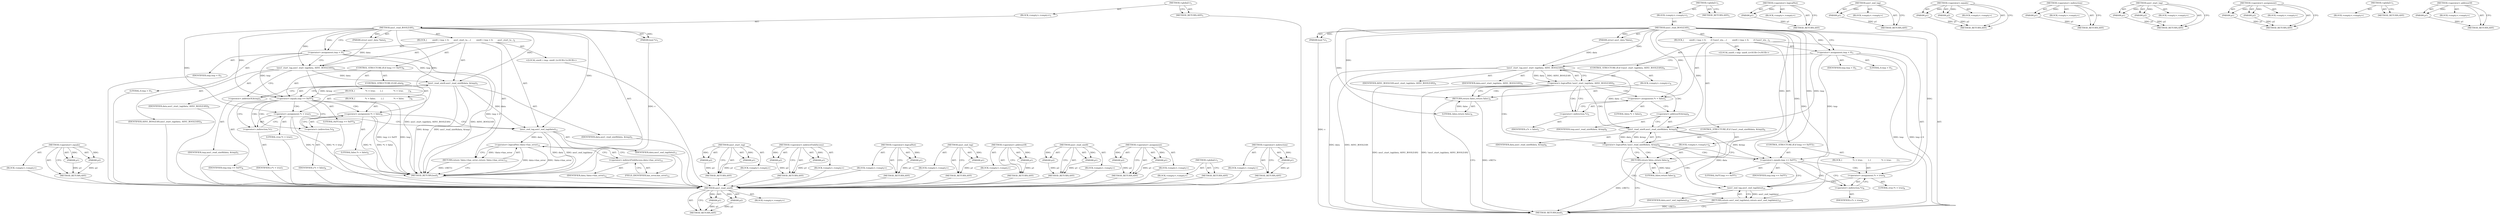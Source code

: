 digraph "&lt;operator&gt;.addressOf" {
vulnerable_89 [label=<(METHOD,&lt;operator&gt;.equals)>];
vulnerable_90 [label=<(PARAM,p1)>];
vulnerable_91 [label=<(PARAM,p2)>];
vulnerable_92 [label=<(BLOCK,&lt;empty&gt;,&lt;empty&gt;)>];
vulnerable_93 [label=<(METHOD_RETURN,ANY)>];
vulnerable_6 [label=<(METHOD,&lt;global&gt;)<SUB>1</SUB>>];
vulnerable_7 [label=<(BLOCK,&lt;empty&gt;,&lt;empty&gt;)<SUB>1</SUB>>];
vulnerable_8 [label=<(METHOD,asn1_read_BOOLEAN)<SUB>1</SUB>>];
vulnerable_9 [label=<(PARAM,struct asn1_data *data)<SUB>1</SUB>>];
vulnerable_10 [label=<(PARAM,bool *v)<SUB>1</SUB>>];
vulnerable_11 [label=<(BLOCK,{
        uint8_t tmp = 0;
       asn1_start_ta...,{
        uint8_t tmp = 0;
       asn1_start_ta...)<SUB>2</SUB>>];
vulnerable_12 [label="<(LOCAL,uint8_t tmp: uint8_t)<SUB>3</SUB>>"];
vulnerable_13 [label=<(&lt;operator&gt;.assignment,tmp = 0)<SUB>3</SUB>>];
vulnerable_14 [label=<(IDENTIFIER,tmp,tmp = 0)<SUB>3</SUB>>];
vulnerable_15 [label=<(LITERAL,0,tmp = 0)<SUB>3</SUB>>];
vulnerable_16 [label=<(asn1_start_tag,asn1_start_tag(data, ASN1_BOOLEAN))<SUB>4</SUB>>];
vulnerable_17 [label=<(IDENTIFIER,data,asn1_start_tag(data, ASN1_BOOLEAN))<SUB>4</SUB>>];
vulnerable_18 [label=<(IDENTIFIER,ASN1_BOOLEAN,asn1_start_tag(data, ASN1_BOOLEAN))<SUB>4</SUB>>];
vulnerable_19 [label=<(asn1_read_uint8,asn1_read_uint8(data, &amp;tmp))<SUB>5</SUB>>];
vulnerable_20 [label=<(IDENTIFIER,data,asn1_read_uint8(data, &amp;tmp))<SUB>5</SUB>>];
vulnerable_21 [label=<(&lt;operator&gt;.addressOf,&amp;tmp)<SUB>5</SUB>>];
vulnerable_22 [label=<(IDENTIFIER,tmp,asn1_read_uint8(data, &amp;tmp))<SUB>5</SUB>>];
vulnerable_23 [label=<(CONTROL_STRUCTURE,IF,if (tmp == 0xFF))<SUB>6</SUB>>];
vulnerable_24 [label=<(&lt;operator&gt;.equals,tmp == 0xFF)<SUB>6</SUB>>];
vulnerable_25 [label=<(IDENTIFIER,tmp,tmp == 0xFF)<SUB>6</SUB>>];
vulnerable_26 [label=<(LITERAL,0xFF,tmp == 0xFF)<SUB>6</SUB>>];
vulnerable_27 [label=<(BLOCK,{
                *v = true;
       },{
                *v = true;
       })<SUB>6</SUB>>];
vulnerable_28 [label=<(&lt;operator&gt;.assignment,*v = true)<SUB>7</SUB>>];
vulnerable_29 [label=<(&lt;operator&gt;.indirection,*v)<SUB>7</SUB>>];
vulnerable_30 [label=<(IDENTIFIER,v,*v = true)<SUB>7</SUB>>];
vulnerable_31 [label=<(LITERAL,true,*v = true)<SUB>7</SUB>>];
vulnerable_32 [label=<(CONTROL_STRUCTURE,ELSE,else)<SUB>8</SUB>>];
vulnerable_33 [label=<(BLOCK,{
               *v = false;
        },{
               *v = false;
        })<SUB>8</SUB>>];
vulnerable_34 [label=<(&lt;operator&gt;.assignment,*v = false)<SUB>9</SUB>>];
vulnerable_35 [label=<(&lt;operator&gt;.indirection,*v)<SUB>9</SUB>>];
vulnerable_36 [label=<(IDENTIFIER,v,*v = false)<SUB>9</SUB>>];
vulnerable_37 [label=<(LITERAL,false,*v = false)<SUB>9</SUB>>];
vulnerable_38 [label=<(asn1_end_tag,asn1_end_tag(data))<SUB>11</SUB>>];
vulnerable_39 [label=<(IDENTIFIER,data,asn1_end_tag(data))<SUB>11</SUB>>];
vulnerable_40 [label=<(RETURN,return !data-&gt;has_error;,return !data-&gt;has_error;)<SUB>12</SUB>>];
vulnerable_41 [label=<(&lt;operator&gt;.logicalNot,!data-&gt;has_error)<SUB>12</SUB>>];
vulnerable_42 [label=<(&lt;operator&gt;.indirectFieldAccess,data-&gt;has_error)<SUB>12</SUB>>];
vulnerable_43 [label=<(IDENTIFIER,data,!data-&gt;has_error)<SUB>12</SUB>>];
vulnerable_44 [label=<(FIELD_IDENTIFIER,has_error,has_error)<SUB>12</SUB>>];
vulnerable_45 [label=<(METHOD_RETURN,bool)<SUB>1</SUB>>];
vulnerable_47 [label=<(METHOD_RETURN,ANY)<SUB>1</SUB>>];
vulnerable_75 [label=<(METHOD,asn1_start_tag)>];
vulnerable_76 [label=<(PARAM,p1)>];
vulnerable_77 [label=<(PARAM,p2)>];
vulnerable_78 [label=<(BLOCK,&lt;empty&gt;,&lt;empty&gt;)>];
vulnerable_79 [label=<(METHOD_RETURN,ANY)>];
vulnerable_106 [label=<(METHOD,&lt;operator&gt;.indirectFieldAccess)>];
vulnerable_107 [label=<(PARAM,p1)>];
vulnerable_108 [label=<(PARAM,p2)>];
vulnerable_109 [label=<(BLOCK,&lt;empty&gt;,&lt;empty&gt;)>];
vulnerable_110 [label=<(METHOD_RETURN,ANY)>];
vulnerable_102 [label=<(METHOD,&lt;operator&gt;.logicalNot)>];
vulnerable_103 [label=<(PARAM,p1)>];
vulnerable_104 [label=<(BLOCK,&lt;empty&gt;,&lt;empty&gt;)>];
vulnerable_105 [label=<(METHOD_RETURN,ANY)>];
vulnerable_98 [label=<(METHOD,asn1_end_tag)>];
vulnerable_99 [label=<(PARAM,p1)>];
vulnerable_100 [label=<(BLOCK,&lt;empty&gt;,&lt;empty&gt;)>];
vulnerable_101 [label=<(METHOD_RETURN,ANY)>];
vulnerable_85 [label=<(METHOD,&lt;operator&gt;.addressOf)>];
vulnerable_86 [label=<(PARAM,p1)>];
vulnerable_87 [label=<(BLOCK,&lt;empty&gt;,&lt;empty&gt;)>];
vulnerable_88 [label=<(METHOD_RETURN,ANY)>];
vulnerable_80 [label=<(METHOD,asn1_read_uint8)>];
vulnerable_81 [label=<(PARAM,p1)>];
vulnerable_82 [label=<(PARAM,p2)>];
vulnerable_83 [label=<(BLOCK,&lt;empty&gt;,&lt;empty&gt;)>];
vulnerable_84 [label=<(METHOD_RETURN,ANY)>];
vulnerable_70 [label=<(METHOD,&lt;operator&gt;.assignment)>];
vulnerable_71 [label=<(PARAM,p1)>];
vulnerable_72 [label=<(PARAM,p2)>];
vulnerable_73 [label=<(BLOCK,&lt;empty&gt;,&lt;empty&gt;)>];
vulnerable_74 [label=<(METHOD_RETURN,ANY)>];
vulnerable_64 [label=<(METHOD,&lt;global&gt;)<SUB>1</SUB>>];
vulnerable_65 [label=<(BLOCK,&lt;empty&gt;,&lt;empty&gt;)>];
vulnerable_66 [label=<(METHOD_RETURN,ANY)>];
vulnerable_94 [label=<(METHOD,&lt;operator&gt;.indirection)>];
vulnerable_95 [label=<(PARAM,p1)>];
vulnerable_96 [label=<(BLOCK,&lt;empty&gt;,&lt;empty&gt;)>];
vulnerable_97 [label=<(METHOD_RETURN,ANY)>];
fixed_92 [label=<(METHOD,asn1_read_uint8)>];
fixed_93 [label=<(PARAM,p1)>];
fixed_94 [label=<(PARAM,p2)>];
fixed_95 [label=<(BLOCK,&lt;empty&gt;,&lt;empty&gt;)>];
fixed_96 [label=<(METHOD_RETURN,ANY)>];
fixed_6 [label=<(METHOD,&lt;global&gt;)<SUB>1</SUB>>];
fixed_7 [label=<(BLOCK,&lt;empty&gt;,&lt;empty&gt;)<SUB>1</SUB>>];
fixed_8 [label=<(METHOD,asn1_read_BOOLEAN)<SUB>1</SUB>>];
fixed_9 [label=<(PARAM,struct asn1_data *data)<SUB>1</SUB>>];
fixed_10 [label=<(PARAM,bool *v)<SUB>1</SUB>>];
fixed_11 [label=<(BLOCK,{
        uint8_t tmp = 0;
       if (!asn1_sta...,{
        uint8_t tmp = 0;
       if (!asn1_sta...)<SUB>2</SUB>>];
fixed_12 [label="<(LOCAL,uint8_t tmp: uint8_t)<SUB>3</SUB>>"];
fixed_13 [label=<(&lt;operator&gt;.assignment,tmp = 0)<SUB>3</SUB>>];
fixed_14 [label=<(IDENTIFIER,tmp,tmp = 0)<SUB>3</SUB>>];
fixed_15 [label=<(LITERAL,0,tmp = 0)<SUB>3</SUB>>];
fixed_16 [label=<(CONTROL_STRUCTURE,IF,if (!asn1_start_tag(data, ASN1_BOOLEAN)))<SUB>4</SUB>>];
fixed_17 [label=<(&lt;operator&gt;.logicalNot,!asn1_start_tag(data, ASN1_BOOLEAN))<SUB>4</SUB>>];
fixed_18 [label=<(asn1_start_tag,asn1_start_tag(data, ASN1_BOOLEAN))<SUB>4</SUB>>];
fixed_19 [label=<(IDENTIFIER,data,asn1_start_tag(data, ASN1_BOOLEAN))<SUB>4</SUB>>];
fixed_20 [label=<(IDENTIFIER,ASN1_BOOLEAN,asn1_start_tag(data, ASN1_BOOLEAN))<SUB>4</SUB>>];
fixed_21 [label=<(BLOCK,&lt;empty&gt;,&lt;empty&gt;)<SUB>4</SUB>>];
fixed_22 [label=<(RETURN,return false;,return false;)<SUB>4</SUB>>];
fixed_23 [label=<(LITERAL,false,return false;)<SUB>4</SUB>>];
fixed_24 [label=<(&lt;operator&gt;.assignment,*v = false)<SUB>5</SUB>>];
fixed_25 [label=<(&lt;operator&gt;.indirection,*v)<SUB>5</SUB>>];
fixed_26 [label=<(IDENTIFIER,v,*v = false)<SUB>5</SUB>>];
fixed_27 [label=<(LITERAL,false,*v = false)<SUB>5</SUB>>];
fixed_28 [label=<(CONTROL_STRUCTURE,IF,if (!asn1_read_uint8(data, &amp;tmp)))<SUB>6</SUB>>];
fixed_29 [label=<(&lt;operator&gt;.logicalNot,!asn1_read_uint8(data, &amp;tmp))<SUB>6</SUB>>];
fixed_30 [label=<(asn1_read_uint8,asn1_read_uint8(data, &amp;tmp))<SUB>6</SUB>>];
fixed_31 [label=<(IDENTIFIER,data,asn1_read_uint8(data, &amp;tmp))<SUB>6</SUB>>];
fixed_32 [label=<(&lt;operator&gt;.addressOf,&amp;tmp)<SUB>6</SUB>>];
fixed_33 [label=<(IDENTIFIER,tmp,asn1_read_uint8(data, &amp;tmp))<SUB>6</SUB>>];
fixed_34 [label=<(BLOCK,&lt;empty&gt;,&lt;empty&gt;)<SUB>6</SUB>>];
fixed_35 [label=<(RETURN,return false;,return false;)<SUB>6</SUB>>];
fixed_36 [label=<(LITERAL,false,return false;)<SUB>6</SUB>>];
fixed_37 [label=<(CONTROL_STRUCTURE,IF,if (tmp == 0xFF))<SUB>7</SUB>>];
fixed_38 [label=<(&lt;operator&gt;.equals,tmp == 0xFF)<SUB>7</SUB>>];
fixed_39 [label=<(IDENTIFIER,tmp,tmp == 0xFF)<SUB>7</SUB>>];
fixed_40 [label=<(LITERAL,0xFF,tmp == 0xFF)<SUB>7</SUB>>];
fixed_41 [label=<(BLOCK,{
                *v = true;
        },{
                *v = true;
        })<SUB>7</SUB>>];
fixed_42 [label=<(&lt;operator&gt;.assignment,*v = true)<SUB>8</SUB>>];
fixed_43 [label=<(&lt;operator&gt;.indirection,*v)<SUB>8</SUB>>];
fixed_44 [label=<(IDENTIFIER,v,*v = true)<SUB>8</SUB>>];
fixed_45 [label=<(LITERAL,true,*v = true)<SUB>8</SUB>>];
fixed_46 [label=<(RETURN,return asn1_end_tag(data);,return asn1_end_tag(data);)<SUB>10</SUB>>];
fixed_47 [label=<(asn1_end_tag,asn1_end_tag(data))<SUB>10</SUB>>];
fixed_48 [label=<(IDENTIFIER,data,asn1_end_tag(data))<SUB>10</SUB>>];
fixed_49 [label=<(METHOD_RETURN,bool)<SUB>1</SUB>>];
fixed_51 [label=<(METHOD_RETURN,ANY)<SUB>1</SUB>>];
fixed_79 [label=<(METHOD,&lt;operator&gt;.logicalNot)>];
fixed_80 [label=<(PARAM,p1)>];
fixed_81 [label=<(BLOCK,&lt;empty&gt;,&lt;empty&gt;)>];
fixed_82 [label=<(METHOD_RETURN,ANY)>];
fixed_106 [label=<(METHOD,asn1_end_tag)>];
fixed_107 [label=<(PARAM,p1)>];
fixed_108 [label=<(BLOCK,&lt;empty&gt;,&lt;empty&gt;)>];
fixed_109 [label=<(METHOD_RETURN,ANY)>];
fixed_101 [label=<(METHOD,&lt;operator&gt;.equals)>];
fixed_102 [label=<(PARAM,p1)>];
fixed_103 [label=<(PARAM,p2)>];
fixed_104 [label=<(BLOCK,&lt;empty&gt;,&lt;empty&gt;)>];
fixed_105 [label=<(METHOD_RETURN,ANY)>];
fixed_88 [label=<(METHOD,&lt;operator&gt;.indirection)>];
fixed_89 [label=<(PARAM,p1)>];
fixed_90 [label=<(BLOCK,&lt;empty&gt;,&lt;empty&gt;)>];
fixed_91 [label=<(METHOD_RETURN,ANY)>];
fixed_83 [label=<(METHOD,asn1_start_tag)>];
fixed_84 [label=<(PARAM,p1)>];
fixed_85 [label=<(PARAM,p2)>];
fixed_86 [label=<(BLOCK,&lt;empty&gt;,&lt;empty&gt;)>];
fixed_87 [label=<(METHOD_RETURN,ANY)>];
fixed_74 [label=<(METHOD,&lt;operator&gt;.assignment)>];
fixed_75 [label=<(PARAM,p1)>];
fixed_76 [label=<(PARAM,p2)>];
fixed_77 [label=<(BLOCK,&lt;empty&gt;,&lt;empty&gt;)>];
fixed_78 [label=<(METHOD_RETURN,ANY)>];
fixed_68 [label=<(METHOD,&lt;global&gt;)<SUB>1</SUB>>];
fixed_69 [label=<(BLOCK,&lt;empty&gt;,&lt;empty&gt;)>];
fixed_70 [label=<(METHOD_RETURN,ANY)>];
fixed_97 [label=<(METHOD,&lt;operator&gt;.addressOf)>];
fixed_98 [label=<(PARAM,p1)>];
fixed_99 [label=<(BLOCK,&lt;empty&gt;,&lt;empty&gt;)>];
fixed_100 [label=<(METHOD_RETURN,ANY)>];
vulnerable_89 -> vulnerable_90  [key=0, label="AST: "];
vulnerable_89 -> vulnerable_90  [key=1, label="DDG: "];
vulnerable_89 -> vulnerable_92  [key=0, label="AST: "];
vulnerable_89 -> vulnerable_91  [key=0, label="AST: "];
vulnerable_89 -> vulnerable_91  [key=1, label="DDG: "];
vulnerable_89 -> vulnerable_93  [key=0, label="AST: "];
vulnerable_89 -> vulnerable_93  [key=1, label="CFG: "];
vulnerable_90 -> vulnerable_93  [key=0, label="DDG: p1"];
vulnerable_91 -> vulnerable_93  [key=0, label="DDG: p2"];
vulnerable_92 -> fixed_92  [key=0];
vulnerable_93 -> fixed_92  [key=0];
vulnerable_6 -> vulnerable_7  [key=0, label="AST: "];
vulnerable_6 -> vulnerable_47  [key=0, label="AST: "];
vulnerable_6 -> vulnerable_47  [key=1, label="CFG: "];
vulnerable_7 -> vulnerable_8  [key=0, label="AST: "];
vulnerable_8 -> vulnerable_9  [key=0, label="AST: "];
vulnerable_8 -> vulnerable_9  [key=1, label="DDG: "];
vulnerable_8 -> vulnerable_10  [key=0, label="AST: "];
vulnerable_8 -> vulnerable_10  [key=1, label="DDG: "];
vulnerable_8 -> vulnerable_11  [key=0, label="AST: "];
vulnerable_8 -> vulnerable_45  [key=0, label="AST: "];
vulnerable_8 -> vulnerable_13  [key=0, label="CFG: "];
vulnerable_8 -> vulnerable_13  [key=1, label="DDG: "];
vulnerable_8 -> vulnerable_16  [key=0, label="DDG: "];
vulnerable_8 -> vulnerable_19  [key=0, label="DDG: "];
vulnerable_8 -> vulnerable_38  [key=0, label="DDG: "];
vulnerable_8 -> vulnerable_24  [key=0, label="DDG: "];
vulnerable_8 -> vulnerable_28  [key=0, label="DDG: "];
vulnerable_8 -> vulnerable_34  [key=0, label="DDG: "];
vulnerable_9 -> vulnerable_16  [key=0, label="DDG: data"];
vulnerable_10 -> vulnerable_45  [key=0, label="DDG: v"];
vulnerable_11 -> vulnerable_12  [key=0, label="AST: "];
vulnerable_11 -> vulnerable_13  [key=0, label="AST: "];
vulnerable_11 -> vulnerable_16  [key=0, label="AST: "];
vulnerable_11 -> vulnerable_19  [key=0, label="AST: "];
vulnerable_11 -> vulnerable_23  [key=0, label="AST: "];
vulnerable_11 -> vulnerable_38  [key=0, label="AST: "];
vulnerable_11 -> vulnerable_40  [key=0, label="AST: "];
vulnerable_12 -> fixed_92  [key=0];
vulnerable_13 -> vulnerable_14  [key=0, label="AST: "];
vulnerable_13 -> vulnerable_15  [key=0, label="AST: "];
vulnerable_13 -> vulnerable_16  [key=0, label="CFG: "];
vulnerable_13 -> vulnerable_45  [key=0, label="DDG: tmp = 0"];
vulnerable_13 -> vulnerable_19  [key=0, label="DDG: tmp"];
vulnerable_13 -> vulnerable_24  [key=0, label="DDG: tmp"];
vulnerable_14 -> fixed_92  [key=0];
vulnerable_15 -> fixed_92  [key=0];
vulnerable_16 -> vulnerable_17  [key=0, label="AST: "];
vulnerable_16 -> vulnerable_18  [key=0, label="AST: "];
vulnerable_16 -> vulnerable_21  [key=0, label="CFG: "];
vulnerable_16 -> vulnerable_45  [key=0, label="DDG: asn1_start_tag(data, ASN1_BOOLEAN)"];
vulnerable_16 -> vulnerable_45  [key=1, label="DDG: ASN1_BOOLEAN"];
vulnerable_16 -> vulnerable_19  [key=0, label="DDG: data"];
vulnerable_17 -> fixed_92  [key=0];
vulnerable_18 -> fixed_92  [key=0];
vulnerable_19 -> vulnerable_20  [key=0, label="AST: "];
vulnerable_19 -> vulnerable_21  [key=0, label="AST: "];
vulnerable_19 -> vulnerable_24  [key=0, label="CFG: "];
vulnerable_19 -> vulnerable_24  [key=1, label="DDG: &amp;tmp"];
vulnerable_19 -> vulnerable_45  [key=0, label="DDG: &amp;tmp"];
vulnerable_19 -> vulnerable_45  [key=1, label="DDG: asn1_read_uint8(data, &amp;tmp)"];
vulnerable_19 -> vulnerable_38  [key=0, label="DDG: data"];
vulnerable_20 -> fixed_92  [key=0];
vulnerable_21 -> vulnerable_22  [key=0, label="AST: "];
vulnerable_21 -> vulnerable_19  [key=0, label="CFG: "];
vulnerable_22 -> fixed_92  [key=0];
vulnerable_23 -> vulnerable_24  [key=0, label="AST: "];
vulnerable_23 -> vulnerable_27  [key=0, label="AST: "];
vulnerable_23 -> vulnerable_32  [key=0, label="AST: "];
vulnerable_24 -> vulnerable_25  [key=0, label="AST: "];
vulnerable_24 -> vulnerable_26  [key=0, label="AST: "];
vulnerable_24 -> vulnerable_29  [key=0, label="CFG: "];
vulnerable_24 -> vulnerable_29  [key=1, label="CDG: "];
vulnerable_24 -> vulnerable_35  [key=0, label="CFG: "];
vulnerable_24 -> vulnerable_35  [key=1, label="CDG: "];
vulnerable_24 -> vulnerable_45  [key=0, label="DDG: tmp"];
vulnerable_24 -> vulnerable_45  [key=1, label="DDG: tmp == 0xFF"];
vulnerable_24 -> vulnerable_34  [key=0, label="CDG: "];
vulnerable_24 -> vulnerable_28  [key=0, label="CDG: "];
vulnerable_25 -> fixed_92  [key=0];
vulnerable_26 -> fixed_92  [key=0];
vulnerable_27 -> vulnerable_28  [key=0, label="AST: "];
vulnerable_28 -> vulnerable_29  [key=0, label="AST: "];
vulnerable_28 -> vulnerable_31  [key=0, label="AST: "];
vulnerable_28 -> vulnerable_38  [key=0, label="CFG: "];
vulnerable_28 -> vulnerable_45  [key=0, label="DDG: *v"];
vulnerable_28 -> vulnerable_45  [key=1, label="DDG: *v = true"];
vulnerable_29 -> vulnerable_30  [key=0, label="AST: "];
vulnerable_29 -> vulnerable_28  [key=0, label="CFG: "];
vulnerable_30 -> fixed_92  [key=0];
vulnerable_31 -> fixed_92  [key=0];
vulnerable_32 -> vulnerable_33  [key=0, label="AST: "];
vulnerable_33 -> vulnerable_34  [key=0, label="AST: "];
vulnerable_34 -> vulnerable_35  [key=0, label="AST: "];
vulnerable_34 -> vulnerable_37  [key=0, label="AST: "];
vulnerable_34 -> vulnerable_38  [key=0, label="CFG: "];
vulnerable_34 -> vulnerable_45  [key=0, label="DDG: *v"];
vulnerable_34 -> vulnerable_45  [key=1, label="DDG: *v = false"];
vulnerable_35 -> vulnerable_36  [key=0, label="AST: "];
vulnerable_35 -> vulnerable_34  [key=0, label="CFG: "];
vulnerable_36 -> fixed_92  [key=0];
vulnerable_37 -> fixed_92  [key=0];
vulnerable_38 -> vulnerable_39  [key=0, label="AST: "];
vulnerable_38 -> vulnerable_44  [key=0, label="CFG: "];
vulnerable_38 -> vulnerable_45  [key=0, label="DDG: data"];
vulnerable_38 -> vulnerable_45  [key=1, label="DDG: asn1_end_tag(data)"];
vulnerable_38 -> vulnerable_41  [key=0, label="DDG: data"];
vulnerable_39 -> fixed_92  [key=0];
vulnerable_40 -> vulnerable_41  [key=0, label="AST: "];
vulnerable_40 -> vulnerable_45  [key=0, label="CFG: "];
vulnerable_40 -> vulnerable_45  [key=1, label="DDG: &lt;RET&gt;"];
vulnerable_41 -> vulnerable_42  [key=0, label="AST: "];
vulnerable_41 -> vulnerable_40  [key=0, label="CFG: "];
vulnerable_41 -> vulnerable_40  [key=1, label="DDG: !data-&gt;has_error"];
vulnerable_41 -> vulnerable_45  [key=0, label="DDG: data-&gt;has_error"];
vulnerable_41 -> vulnerable_45  [key=1, label="DDG: !data-&gt;has_error"];
vulnerable_42 -> vulnerable_43  [key=0, label="AST: "];
vulnerable_42 -> vulnerable_44  [key=0, label="AST: "];
vulnerable_42 -> vulnerable_41  [key=0, label="CFG: "];
vulnerable_43 -> fixed_92  [key=0];
vulnerable_44 -> vulnerable_42  [key=0, label="CFG: "];
vulnerable_45 -> fixed_92  [key=0];
vulnerable_47 -> fixed_92  [key=0];
vulnerable_75 -> vulnerable_76  [key=0, label="AST: "];
vulnerable_75 -> vulnerable_76  [key=1, label="DDG: "];
vulnerable_75 -> vulnerable_78  [key=0, label="AST: "];
vulnerable_75 -> vulnerable_77  [key=0, label="AST: "];
vulnerable_75 -> vulnerable_77  [key=1, label="DDG: "];
vulnerable_75 -> vulnerable_79  [key=0, label="AST: "];
vulnerable_75 -> vulnerable_79  [key=1, label="CFG: "];
vulnerable_76 -> vulnerable_79  [key=0, label="DDG: p1"];
vulnerable_77 -> vulnerable_79  [key=0, label="DDG: p2"];
vulnerable_78 -> fixed_92  [key=0];
vulnerable_79 -> fixed_92  [key=0];
vulnerable_106 -> vulnerable_107  [key=0, label="AST: "];
vulnerable_106 -> vulnerable_107  [key=1, label="DDG: "];
vulnerable_106 -> vulnerable_109  [key=0, label="AST: "];
vulnerable_106 -> vulnerable_108  [key=0, label="AST: "];
vulnerable_106 -> vulnerable_108  [key=1, label="DDG: "];
vulnerable_106 -> vulnerable_110  [key=0, label="AST: "];
vulnerable_106 -> vulnerable_110  [key=1, label="CFG: "];
vulnerable_107 -> vulnerable_110  [key=0, label="DDG: p1"];
vulnerable_108 -> vulnerable_110  [key=0, label="DDG: p2"];
vulnerable_109 -> fixed_92  [key=0];
vulnerable_110 -> fixed_92  [key=0];
vulnerable_102 -> vulnerable_103  [key=0, label="AST: "];
vulnerable_102 -> vulnerable_103  [key=1, label="DDG: "];
vulnerable_102 -> vulnerable_104  [key=0, label="AST: "];
vulnerable_102 -> vulnerable_105  [key=0, label="AST: "];
vulnerable_102 -> vulnerable_105  [key=1, label="CFG: "];
vulnerable_103 -> vulnerable_105  [key=0, label="DDG: p1"];
vulnerable_104 -> fixed_92  [key=0];
vulnerable_105 -> fixed_92  [key=0];
vulnerable_98 -> vulnerable_99  [key=0, label="AST: "];
vulnerable_98 -> vulnerable_99  [key=1, label="DDG: "];
vulnerable_98 -> vulnerable_100  [key=0, label="AST: "];
vulnerable_98 -> vulnerable_101  [key=0, label="AST: "];
vulnerable_98 -> vulnerable_101  [key=1, label="CFG: "];
vulnerable_99 -> vulnerable_101  [key=0, label="DDG: p1"];
vulnerable_100 -> fixed_92  [key=0];
vulnerable_101 -> fixed_92  [key=0];
vulnerable_85 -> vulnerable_86  [key=0, label="AST: "];
vulnerable_85 -> vulnerable_86  [key=1, label="DDG: "];
vulnerable_85 -> vulnerable_87  [key=0, label="AST: "];
vulnerable_85 -> vulnerable_88  [key=0, label="AST: "];
vulnerable_85 -> vulnerable_88  [key=1, label="CFG: "];
vulnerable_86 -> vulnerable_88  [key=0, label="DDG: p1"];
vulnerable_87 -> fixed_92  [key=0];
vulnerable_88 -> fixed_92  [key=0];
vulnerable_80 -> vulnerable_81  [key=0, label="AST: "];
vulnerable_80 -> vulnerable_81  [key=1, label="DDG: "];
vulnerable_80 -> vulnerable_83  [key=0, label="AST: "];
vulnerable_80 -> vulnerable_82  [key=0, label="AST: "];
vulnerable_80 -> vulnerable_82  [key=1, label="DDG: "];
vulnerable_80 -> vulnerable_84  [key=0, label="AST: "];
vulnerable_80 -> vulnerable_84  [key=1, label="CFG: "];
vulnerable_81 -> vulnerable_84  [key=0, label="DDG: p1"];
vulnerable_82 -> vulnerable_84  [key=0, label="DDG: p2"];
vulnerable_83 -> fixed_92  [key=0];
vulnerable_84 -> fixed_92  [key=0];
vulnerable_70 -> vulnerable_71  [key=0, label="AST: "];
vulnerable_70 -> vulnerable_71  [key=1, label="DDG: "];
vulnerable_70 -> vulnerable_73  [key=0, label="AST: "];
vulnerable_70 -> vulnerable_72  [key=0, label="AST: "];
vulnerable_70 -> vulnerable_72  [key=1, label="DDG: "];
vulnerable_70 -> vulnerable_74  [key=0, label="AST: "];
vulnerable_70 -> vulnerable_74  [key=1, label="CFG: "];
vulnerable_71 -> vulnerable_74  [key=0, label="DDG: p1"];
vulnerable_72 -> vulnerable_74  [key=0, label="DDG: p2"];
vulnerable_73 -> fixed_92  [key=0];
vulnerable_74 -> fixed_92  [key=0];
vulnerable_64 -> vulnerable_65  [key=0, label="AST: "];
vulnerable_64 -> vulnerable_66  [key=0, label="AST: "];
vulnerable_64 -> vulnerable_66  [key=1, label="CFG: "];
vulnerable_65 -> fixed_92  [key=0];
vulnerable_66 -> fixed_92  [key=0];
vulnerable_94 -> vulnerable_95  [key=0, label="AST: "];
vulnerable_94 -> vulnerable_95  [key=1, label="DDG: "];
vulnerable_94 -> vulnerable_96  [key=0, label="AST: "];
vulnerable_94 -> vulnerable_97  [key=0, label="AST: "];
vulnerable_94 -> vulnerable_97  [key=1, label="CFG: "];
vulnerable_95 -> vulnerable_97  [key=0, label="DDG: p1"];
vulnerable_96 -> fixed_92  [key=0];
vulnerable_97 -> fixed_92  [key=0];
fixed_92 -> fixed_93  [key=0, label="AST: "];
fixed_92 -> fixed_93  [key=1, label="DDG: "];
fixed_92 -> fixed_95  [key=0, label="AST: "];
fixed_92 -> fixed_94  [key=0, label="AST: "];
fixed_92 -> fixed_94  [key=1, label="DDG: "];
fixed_92 -> fixed_96  [key=0, label="AST: "];
fixed_92 -> fixed_96  [key=1, label="CFG: "];
fixed_93 -> fixed_96  [key=0, label="DDG: p1"];
fixed_94 -> fixed_96  [key=0, label="DDG: p2"];
fixed_6 -> fixed_7  [key=0, label="AST: "];
fixed_6 -> fixed_51  [key=0, label="AST: "];
fixed_6 -> fixed_51  [key=1, label="CFG: "];
fixed_7 -> fixed_8  [key=0, label="AST: "];
fixed_8 -> fixed_9  [key=0, label="AST: "];
fixed_8 -> fixed_9  [key=1, label="DDG: "];
fixed_8 -> fixed_10  [key=0, label="AST: "];
fixed_8 -> fixed_10  [key=1, label="DDG: "];
fixed_8 -> fixed_11  [key=0, label="AST: "];
fixed_8 -> fixed_49  [key=0, label="AST: "];
fixed_8 -> fixed_13  [key=0, label="CFG: "];
fixed_8 -> fixed_13  [key=1, label="DDG: "];
fixed_8 -> fixed_24  [key=0, label="DDG: "];
fixed_8 -> fixed_22  [key=0, label="DDG: "];
fixed_8 -> fixed_35  [key=0, label="DDG: "];
fixed_8 -> fixed_38  [key=0, label="DDG: "];
fixed_8 -> fixed_42  [key=0, label="DDG: "];
fixed_8 -> fixed_47  [key=0, label="DDG: "];
fixed_8 -> fixed_18  [key=0, label="DDG: "];
fixed_8 -> fixed_23  [key=0, label="DDG: "];
fixed_8 -> fixed_30  [key=0, label="DDG: "];
fixed_8 -> fixed_36  [key=0, label="DDG: "];
fixed_9 -> fixed_18  [key=0, label="DDG: data"];
fixed_10 -> fixed_49  [key=0, label="DDG: v"];
fixed_11 -> fixed_12  [key=0, label="AST: "];
fixed_11 -> fixed_13  [key=0, label="AST: "];
fixed_11 -> fixed_16  [key=0, label="AST: "];
fixed_11 -> fixed_24  [key=0, label="AST: "];
fixed_11 -> fixed_28  [key=0, label="AST: "];
fixed_11 -> fixed_37  [key=0, label="AST: "];
fixed_11 -> fixed_46  [key=0, label="AST: "];
fixed_13 -> fixed_14  [key=0, label="AST: "];
fixed_13 -> fixed_15  [key=0, label="AST: "];
fixed_13 -> fixed_18  [key=0, label="CFG: "];
fixed_13 -> fixed_49  [key=0, label="DDG: tmp"];
fixed_13 -> fixed_49  [key=1, label="DDG: tmp = 0"];
fixed_13 -> fixed_38  [key=0, label="DDG: tmp"];
fixed_13 -> fixed_30  [key=0, label="DDG: tmp"];
fixed_16 -> fixed_17  [key=0, label="AST: "];
fixed_16 -> fixed_21  [key=0, label="AST: "];
fixed_17 -> fixed_18  [key=0, label="AST: "];
fixed_17 -> fixed_22  [key=0, label="CFG: "];
fixed_17 -> fixed_22  [key=1, label="CDG: "];
fixed_17 -> fixed_25  [key=0, label="CFG: "];
fixed_17 -> fixed_25  [key=1, label="CDG: "];
fixed_17 -> fixed_49  [key=0, label="DDG: asn1_start_tag(data, ASN1_BOOLEAN)"];
fixed_17 -> fixed_49  [key=1, label="DDG: !asn1_start_tag(data, ASN1_BOOLEAN)"];
fixed_17 -> fixed_24  [key=0, label="CDG: "];
fixed_17 -> fixed_30  [key=0, label="CDG: "];
fixed_17 -> fixed_29  [key=0, label="CDG: "];
fixed_17 -> fixed_32  [key=0, label="CDG: "];
fixed_18 -> fixed_19  [key=0, label="AST: "];
fixed_18 -> fixed_20  [key=0, label="AST: "];
fixed_18 -> fixed_17  [key=0, label="CFG: "];
fixed_18 -> fixed_17  [key=1, label="DDG: data"];
fixed_18 -> fixed_17  [key=2, label="DDG: ASN1_BOOLEAN"];
fixed_18 -> fixed_49  [key=0, label="DDG: data"];
fixed_18 -> fixed_49  [key=1, label="DDG: ASN1_BOOLEAN"];
fixed_18 -> fixed_30  [key=0, label="DDG: data"];
fixed_21 -> fixed_22  [key=0, label="AST: "];
fixed_22 -> fixed_23  [key=0, label="AST: "];
fixed_22 -> fixed_49  [key=0, label="CFG: "];
fixed_22 -> fixed_49  [key=1, label="DDG: &lt;RET&gt;"];
fixed_23 -> fixed_22  [key=0, label="DDG: false"];
fixed_24 -> fixed_25  [key=0, label="AST: "];
fixed_24 -> fixed_27  [key=0, label="AST: "];
fixed_24 -> fixed_32  [key=0, label="CFG: "];
fixed_25 -> fixed_26  [key=0, label="AST: "];
fixed_25 -> fixed_24  [key=0, label="CFG: "];
fixed_28 -> fixed_29  [key=0, label="AST: "];
fixed_28 -> fixed_34  [key=0, label="AST: "];
fixed_29 -> fixed_30  [key=0, label="AST: "];
fixed_29 -> fixed_35  [key=0, label="CFG: "];
fixed_29 -> fixed_35  [key=1, label="CDG: "];
fixed_29 -> fixed_38  [key=0, label="CFG: "];
fixed_29 -> fixed_38  [key=1, label="CDG: "];
fixed_29 -> fixed_47  [key=0, label="CDG: "];
fixed_29 -> fixed_46  [key=0, label="CDG: "];
fixed_30 -> fixed_31  [key=0, label="AST: "];
fixed_30 -> fixed_32  [key=0, label="AST: "];
fixed_30 -> fixed_29  [key=0, label="CFG: "];
fixed_30 -> fixed_29  [key=1, label="DDG: data"];
fixed_30 -> fixed_29  [key=2, label="DDG: &amp;tmp"];
fixed_30 -> fixed_38  [key=0, label="DDG: &amp;tmp"];
fixed_30 -> fixed_47  [key=0, label="DDG: data"];
fixed_32 -> fixed_33  [key=0, label="AST: "];
fixed_32 -> fixed_30  [key=0, label="CFG: "];
fixed_34 -> fixed_35  [key=0, label="AST: "];
fixed_35 -> fixed_36  [key=0, label="AST: "];
fixed_35 -> fixed_49  [key=0, label="CFG: "];
fixed_35 -> fixed_49  [key=1, label="DDG: &lt;RET&gt;"];
fixed_36 -> fixed_35  [key=0, label="DDG: false"];
fixed_37 -> fixed_38  [key=0, label="AST: "];
fixed_37 -> fixed_41  [key=0, label="AST: "];
fixed_38 -> fixed_39  [key=0, label="AST: "];
fixed_38 -> fixed_40  [key=0, label="AST: "];
fixed_38 -> fixed_43  [key=0, label="CFG: "];
fixed_38 -> fixed_43  [key=1, label="CDG: "];
fixed_38 -> fixed_47  [key=0, label="CFG: "];
fixed_38 -> fixed_42  [key=0, label="CDG: "];
fixed_41 -> fixed_42  [key=0, label="AST: "];
fixed_42 -> fixed_43  [key=0, label="AST: "];
fixed_42 -> fixed_45  [key=0, label="AST: "];
fixed_42 -> fixed_47  [key=0, label="CFG: "];
fixed_43 -> fixed_44  [key=0, label="AST: "];
fixed_43 -> fixed_42  [key=0, label="CFG: "];
fixed_46 -> fixed_47  [key=0, label="AST: "];
fixed_46 -> fixed_49  [key=0, label="CFG: "];
fixed_46 -> fixed_49  [key=1, label="DDG: &lt;RET&gt;"];
fixed_47 -> fixed_48  [key=0, label="AST: "];
fixed_47 -> fixed_46  [key=0, label="CFG: "];
fixed_47 -> fixed_46  [key=1, label="DDG: asn1_end_tag(data)"];
fixed_79 -> fixed_80  [key=0, label="AST: "];
fixed_79 -> fixed_80  [key=1, label="DDG: "];
fixed_79 -> fixed_81  [key=0, label="AST: "];
fixed_79 -> fixed_82  [key=0, label="AST: "];
fixed_79 -> fixed_82  [key=1, label="CFG: "];
fixed_80 -> fixed_82  [key=0, label="DDG: p1"];
fixed_106 -> fixed_107  [key=0, label="AST: "];
fixed_106 -> fixed_107  [key=1, label="DDG: "];
fixed_106 -> fixed_108  [key=0, label="AST: "];
fixed_106 -> fixed_109  [key=0, label="AST: "];
fixed_106 -> fixed_109  [key=1, label="CFG: "];
fixed_107 -> fixed_109  [key=0, label="DDG: p1"];
fixed_101 -> fixed_102  [key=0, label="AST: "];
fixed_101 -> fixed_102  [key=1, label="DDG: "];
fixed_101 -> fixed_104  [key=0, label="AST: "];
fixed_101 -> fixed_103  [key=0, label="AST: "];
fixed_101 -> fixed_103  [key=1, label="DDG: "];
fixed_101 -> fixed_105  [key=0, label="AST: "];
fixed_101 -> fixed_105  [key=1, label="CFG: "];
fixed_102 -> fixed_105  [key=0, label="DDG: p1"];
fixed_103 -> fixed_105  [key=0, label="DDG: p2"];
fixed_88 -> fixed_89  [key=0, label="AST: "];
fixed_88 -> fixed_89  [key=1, label="DDG: "];
fixed_88 -> fixed_90  [key=0, label="AST: "];
fixed_88 -> fixed_91  [key=0, label="AST: "];
fixed_88 -> fixed_91  [key=1, label="CFG: "];
fixed_89 -> fixed_91  [key=0, label="DDG: p1"];
fixed_83 -> fixed_84  [key=0, label="AST: "];
fixed_83 -> fixed_84  [key=1, label="DDG: "];
fixed_83 -> fixed_86  [key=0, label="AST: "];
fixed_83 -> fixed_85  [key=0, label="AST: "];
fixed_83 -> fixed_85  [key=1, label="DDG: "];
fixed_83 -> fixed_87  [key=0, label="AST: "];
fixed_83 -> fixed_87  [key=1, label="CFG: "];
fixed_84 -> fixed_87  [key=0, label="DDG: p1"];
fixed_85 -> fixed_87  [key=0, label="DDG: p2"];
fixed_74 -> fixed_75  [key=0, label="AST: "];
fixed_74 -> fixed_75  [key=1, label="DDG: "];
fixed_74 -> fixed_77  [key=0, label="AST: "];
fixed_74 -> fixed_76  [key=0, label="AST: "];
fixed_74 -> fixed_76  [key=1, label="DDG: "];
fixed_74 -> fixed_78  [key=0, label="AST: "];
fixed_74 -> fixed_78  [key=1, label="CFG: "];
fixed_75 -> fixed_78  [key=0, label="DDG: p1"];
fixed_76 -> fixed_78  [key=0, label="DDG: p2"];
fixed_68 -> fixed_69  [key=0, label="AST: "];
fixed_68 -> fixed_70  [key=0, label="AST: "];
fixed_68 -> fixed_70  [key=1, label="CFG: "];
fixed_97 -> fixed_98  [key=0, label="AST: "];
fixed_97 -> fixed_98  [key=1, label="DDG: "];
fixed_97 -> fixed_99  [key=0, label="AST: "];
fixed_97 -> fixed_100  [key=0, label="AST: "];
fixed_97 -> fixed_100  [key=1, label="CFG: "];
fixed_98 -> fixed_100  [key=0, label="DDG: p1"];
}
